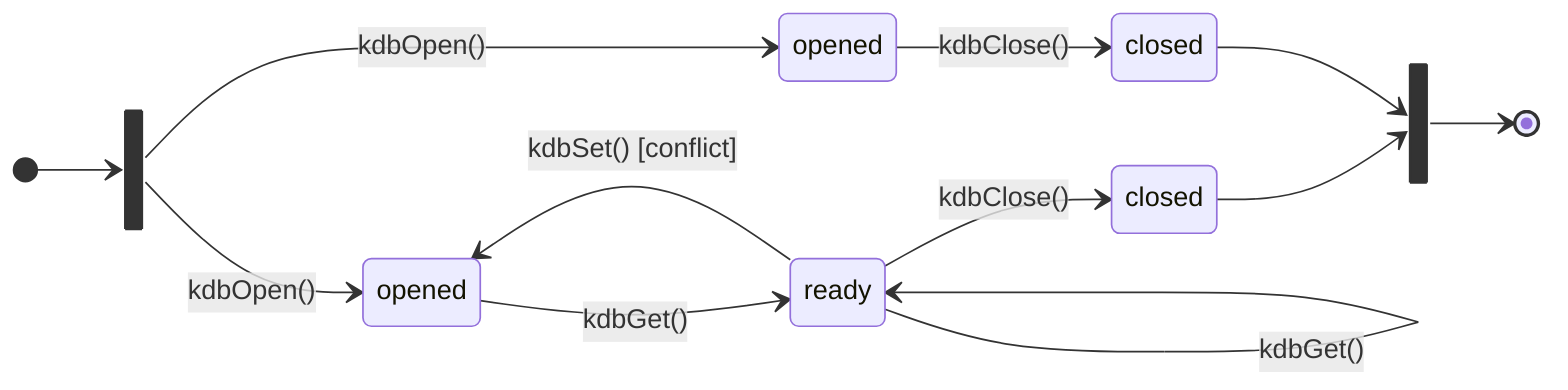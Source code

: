 stateDiagram-v2
    direction LR

    op1: opened
    op2: opened
    cl1: closed
    cl2: closed
    r: ready

    state fork_state <<fork>> 
     [*] --> fork_state
     fork_state --> op1: kdbOpen()
     fork_state --> op2: kdbOpen()
     op1 --> r: kdbGet()
     r --> op1: kdbSet() [conflict]
     r --> r: kdbSet() [successful]
     r --> r: kdbGet()
     r --> cl1: kdbClose()
     op2 --> cl2: kdbClose()

    state join_state <<join>>
     cl1 --> join_state    
     cl2 --> join_state
     join_state --> [*]